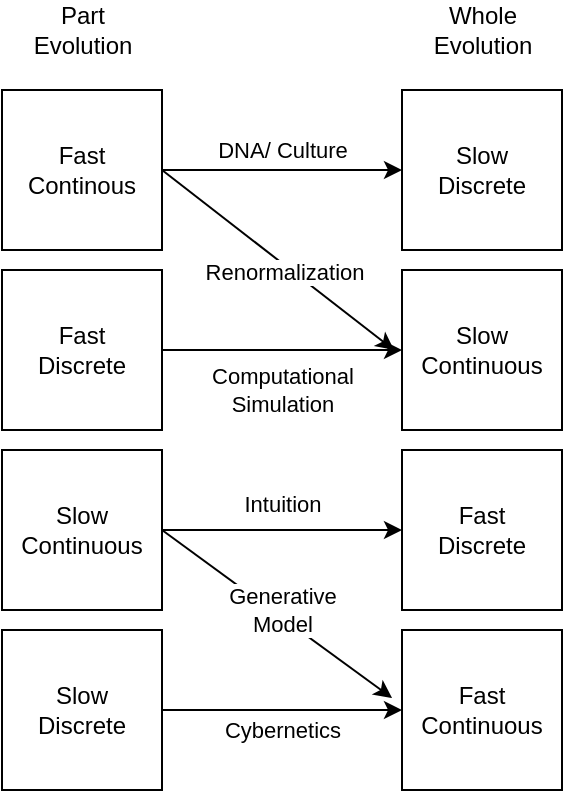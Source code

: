 <mxfile version="13.7.6" type="github">
  <diagram id="pv4QLUC8P7uYkKrd3EWh" name="Page-1">
    <mxGraphModel dx="626" dy="499" grid="1" gridSize="10" guides="1" tooltips="1" connect="1" arrows="1" fold="1" page="1" pageScale="1" pageWidth="850" pageHeight="1100" math="0" shadow="0">
      <root>
        <mxCell id="0" />
        <mxCell id="1" parent="0" />
        <mxCell id="herYgURXXc1vALCU8HwU-31" style="edgeStyle=orthogonalEdgeStyle;rounded=0;orthogonalLoop=1;jettySize=auto;html=1;exitX=1;exitY=0.5;exitDx=0;exitDy=0;entryX=0;entryY=0.5;entryDx=0;entryDy=0;" edge="1" parent="1" source="herYgURXXc1vALCU8HwU-1" target="herYgURXXc1vALCU8HwU-2">
          <mxGeometry relative="1" as="geometry" />
        </mxCell>
        <mxCell id="herYgURXXc1vALCU8HwU-33" value="&lt;br&gt;Intuition" style="edgeLabel;html=1;align=center;verticalAlign=middle;resizable=0;points=[];" vertex="1" connectable="0" parent="herYgURXXc1vALCU8HwU-31">
          <mxGeometry x="0.1" y="-3" relative="1" as="geometry">
            <mxPoint x="-6" y="-23" as="offset" />
          </mxGeometry>
        </mxCell>
        <mxCell id="herYgURXXc1vALCU8HwU-1" value="Slow&lt;br&gt;Continuous" style="whiteSpace=wrap;html=1;aspect=fixed;" vertex="1" parent="1">
          <mxGeometry x="180" y="340" width="80" height="80" as="geometry" />
        </mxCell>
        <mxCell id="herYgURXXc1vALCU8HwU-2" value="Fast&lt;br&gt;Discrete" style="whiteSpace=wrap;html=1;aspect=fixed;" vertex="1" parent="1">
          <mxGeometry x="380" y="340" width="80" height="80" as="geometry" />
        </mxCell>
        <mxCell id="herYgURXXc1vALCU8HwU-30" style="edgeStyle=orthogonalEdgeStyle;rounded=0;orthogonalLoop=1;jettySize=auto;html=1;exitX=1;exitY=0.5;exitDx=0;exitDy=0;entryX=0;entryY=0.5;entryDx=0;entryDy=0;" edge="1" parent="1" source="herYgURXXc1vALCU8HwU-3" target="herYgURXXc1vALCU8HwU-4">
          <mxGeometry relative="1" as="geometry" />
        </mxCell>
        <mxCell id="herYgURXXc1vALCU8HwU-44" value="Cybernetics" style="edgeLabel;html=1;align=center;verticalAlign=middle;resizable=0;points=[];" vertex="1" connectable="0" parent="herYgURXXc1vALCU8HwU-30">
          <mxGeometry x="-0.117" y="-3" relative="1" as="geometry">
            <mxPoint x="7" y="7" as="offset" />
          </mxGeometry>
        </mxCell>
        <mxCell id="herYgURXXc1vALCU8HwU-3" value="Slow&lt;br&gt;Discrete" style="whiteSpace=wrap;html=1;aspect=fixed;" vertex="1" parent="1">
          <mxGeometry x="180" y="430" width="80" height="80" as="geometry" />
        </mxCell>
        <mxCell id="herYgURXXc1vALCU8HwU-4" value="Fast&lt;br&gt;Continuous" style="whiteSpace=wrap;html=1;aspect=fixed;" vertex="1" parent="1">
          <mxGeometry x="380" y="430" width="80" height="80" as="geometry" />
        </mxCell>
        <mxCell id="herYgURXXc1vALCU8HwU-11" value="Part&lt;br&gt;Evolution" style="text;html=1;align=center;verticalAlign=middle;resizable=0;points=[];autosize=1;" vertex="1" parent="1">
          <mxGeometry x="190" y="115" width="60" height="30" as="geometry" />
        </mxCell>
        <mxCell id="herYgURXXc1vALCU8HwU-12" value="Whole&lt;br&gt;Evolution" style="text;html=1;align=center;verticalAlign=middle;resizable=0;points=[];autosize=1;" vertex="1" parent="1">
          <mxGeometry x="390" y="115" width="60" height="30" as="geometry" />
        </mxCell>
        <mxCell id="herYgURXXc1vALCU8HwU-28" style="edgeStyle=orthogonalEdgeStyle;rounded=0;orthogonalLoop=1;jettySize=auto;html=1;exitX=1;exitY=0.5;exitDx=0;exitDy=0;" edge="1" parent="1" source="herYgURXXc1vALCU8HwU-13" target="herYgURXXc1vALCU8HwU-15">
          <mxGeometry relative="1" as="geometry" />
        </mxCell>
        <mxCell id="herYgURXXc1vALCU8HwU-32" value="DNA/ Culture" style="edgeLabel;html=1;align=center;verticalAlign=middle;resizable=0;points=[];" vertex="1" connectable="0" parent="herYgURXXc1vALCU8HwU-28">
          <mxGeometry x="-0.15" y="-2" relative="1" as="geometry">
            <mxPoint x="9" y="-12" as="offset" />
          </mxGeometry>
        </mxCell>
        <mxCell id="herYgURXXc1vALCU8HwU-13" value="Fast&lt;br&gt;Continous" style="whiteSpace=wrap;html=1;aspect=fixed;" vertex="1" parent="1">
          <mxGeometry x="180" y="160" width="80" height="80" as="geometry" />
        </mxCell>
        <mxCell id="herYgURXXc1vALCU8HwU-26" style="edgeStyle=orthogonalEdgeStyle;rounded=0;orthogonalLoop=1;jettySize=auto;html=1;exitX=1;exitY=0.5;exitDx=0;exitDy=0;entryX=0;entryY=0.5;entryDx=0;entryDy=0;" edge="1" parent="1" source="herYgURXXc1vALCU8HwU-14" target="herYgURXXc1vALCU8HwU-16">
          <mxGeometry relative="1" as="geometry">
            <Array as="points">
              <mxPoint x="320" y="290" />
              <mxPoint x="320" y="290" />
            </Array>
          </mxGeometry>
        </mxCell>
        <mxCell id="herYgURXXc1vALCU8HwU-27" value="Computational&lt;br&gt;Simulation" style="edgeLabel;html=1;align=center;verticalAlign=middle;resizable=0;points=[];" vertex="1" connectable="0" parent="herYgURXXc1vALCU8HwU-26">
          <mxGeometry x="0.3" y="2" relative="1" as="geometry">
            <mxPoint x="-18" y="22" as="offset" />
          </mxGeometry>
        </mxCell>
        <mxCell id="herYgURXXc1vALCU8HwU-14" value="Fast&lt;br&gt;Discrete" style="whiteSpace=wrap;html=1;aspect=fixed;" vertex="1" parent="1">
          <mxGeometry x="180" y="250" width="80" height="80" as="geometry" />
        </mxCell>
        <mxCell id="herYgURXXc1vALCU8HwU-15" value="Slow&lt;br&gt;Discrete" style="whiteSpace=wrap;html=1;aspect=fixed;" vertex="1" parent="1">
          <mxGeometry x="380" y="160" width="80" height="80" as="geometry" />
        </mxCell>
        <mxCell id="herYgURXXc1vALCU8HwU-16" value="Slow&lt;br&gt;Continuous" style="whiteSpace=wrap;html=1;aspect=fixed;" vertex="1" parent="1">
          <mxGeometry x="380" y="250" width="80" height="80" as="geometry" />
        </mxCell>
        <mxCell id="herYgURXXc1vALCU8HwU-35" value="" style="endArrow=classic;html=1;exitX=1;exitY=0.5;exitDx=0;exitDy=0;entryX=-0.062;entryY=0.425;entryDx=0;entryDy=0;entryPerimeter=0;" edge="1" parent="1" source="herYgURXXc1vALCU8HwU-1" target="herYgURXXc1vALCU8HwU-4">
          <mxGeometry width="50" height="50" relative="1" as="geometry">
            <mxPoint x="300" y="510" as="sourcePoint" />
            <mxPoint x="350" y="460" as="targetPoint" />
          </mxGeometry>
        </mxCell>
        <mxCell id="herYgURXXc1vALCU8HwU-43" value="Generative&lt;br&gt;Model" style="edgeLabel;html=1;align=center;verticalAlign=middle;resizable=0;points=[];" vertex="1" connectable="0" parent="herYgURXXc1vALCU8HwU-35">
          <mxGeometry x="-0.506" y="1" relative="1" as="geometry">
            <mxPoint x="31.14" y="20.17" as="offset" />
          </mxGeometry>
        </mxCell>
        <mxCell id="herYgURXXc1vALCU8HwU-40" value="" style="endArrow=classic;html=1;exitX=1;exitY=0.5;exitDx=0;exitDy=0;" edge="1" parent="1" source="herYgURXXc1vALCU8HwU-13">
          <mxGeometry width="50" height="50" relative="1" as="geometry">
            <mxPoint x="270" y="200" as="sourcePoint" />
            <mxPoint x="376" y="290" as="targetPoint" />
          </mxGeometry>
        </mxCell>
        <mxCell id="herYgURXXc1vALCU8HwU-45" value="Renormalization" style="edgeLabel;html=1;align=center;verticalAlign=middle;resizable=0;points=[];" vertex="1" connectable="0" parent="herYgURXXc1vALCU8HwU-40">
          <mxGeometry x="-0.287" y="3" relative="1" as="geometry">
            <mxPoint x="17.08" y="20.49" as="offset" />
          </mxGeometry>
        </mxCell>
      </root>
    </mxGraphModel>
  </diagram>
</mxfile>
